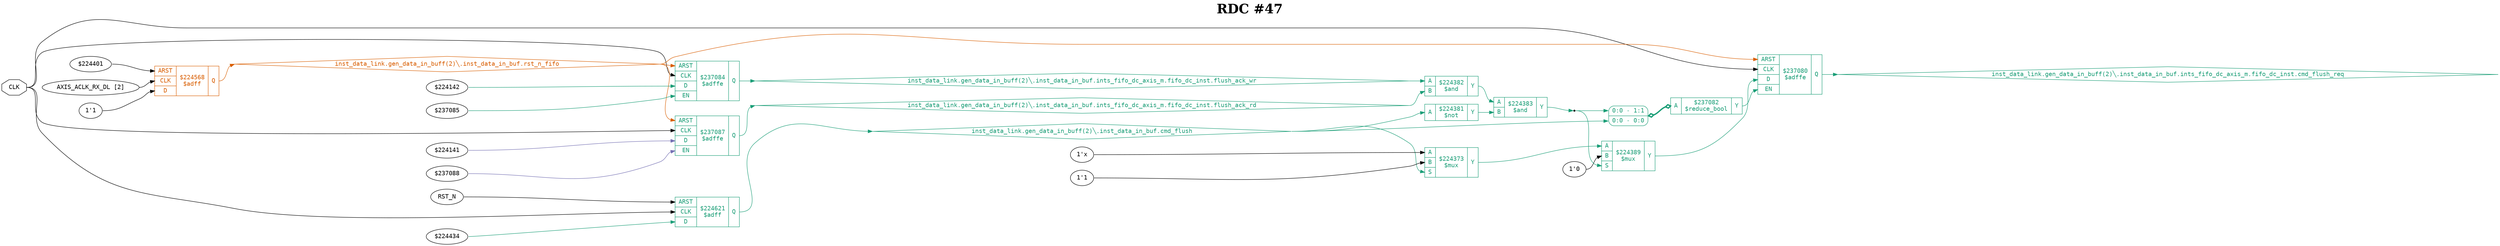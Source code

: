digraph "spacefibre_light_top" {
label=<<b>RDC #47</b>>;
labelloc="t"
fontsize="30"
node ["fontname"="Courier"]
edge ["fontname"="Courier"]
rankdir="LR";
remincross=true;
n7 [ shape=octagon, label="CLK", color="black", fontcolor="black", href="/src/ip_spacefibre_light_top/spacefibre_light_top.vhd#45" ];
n8 [ shape=diamond, label="inst_data_link.gen_data_in_buff(2)&#9586;.inst_data_in_buf.cmd_flush", colorscheme="dark28", color="1", fontcolor="1", href="/src/module_data_link/data_in_buf.vhd#121" ];
n9 [ shape=diamond, label="inst_data_link.gen_data_in_buff(2)&#9586;.inst_data_in_buf.ints_fifo_dc_axis_m.fifo_dc_inst.cmd_flush_req", colorscheme="dark28", color="1", fontcolor="1", href="/src/ip/fifo_dc/fifo_dc.vhd#111" ];
n10 [ shape=diamond, label="inst_data_link.gen_data_in_buff(2)&#9586;.inst_data_in_buf.ints_fifo_dc_axis_m.fifo_dc_inst.flush_ack_rd", colorscheme="dark28", color="1", fontcolor="1", href="/src/ip/fifo_dc/fifo_dc.vhd#120" ];
n11 [ shape=diamond, label="inst_data_link.gen_data_in_buff(2)&#9586;.inst_data_in_buf.ints_fifo_dc_axis_m.fifo_dc_inst.flush_ack_wr", colorscheme="dark28", color="1", fontcolor="1", href="/src/ip/fifo_dc/fifo_dc.vhd#119" ];
n12 [ shape=diamond, label="inst_data_link.gen_data_in_buff(2)&#9586;.inst_data_in_buf.rst_n_fifo", colorscheme="dark28", color="2", fontcolor="2", href="/src/module_data_link/data_in_buf.vhd#142" ];
{ rank="source"; n7;}
{ rank="sink";}
c17 [ shape=record, label="{{<p13> ARST|<p7> CLK|<p14> D|<p15> EN}|$237080\n$adffe|{<p16> Q}}", colorscheme="dark28", color="1", fontcolor="1" , href="/src/ip/fifo_dc/fifo_dc.vhd#440"  ];
v0 [ label="$224142" ];
v1 [ label="$237085" ];
c18 [ shape=record, label="{{<p13> ARST|<p7> CLK|<p14> D|<p15> EN}|$237084\n$adffe|{<p16> Q}}", colorscheme="dark28", color="1", fontcolor="1" , href="/src/ip/fifo_dc/fifo_dc.vhd#440"  ];
v2 [ label="$224141" ];
v3 [ label="$237088" ];
c19 [ shape=record, label="{{<p13> ARST|<p7> CLK|<p14> D|<p15> EN}|$237087\n$adffe|{<p16> Q}}", colorscheme="dark28", color="1", fontcolor="1" , href="/src/ip/fifo_dc/fifo_dc.vhd#440"  ];
c22 [ shape=record, label="{{<p20> A}|$237082\n$reduce_bool|{<p21> Y}}", colorscheme="dark28", color="1", fontcolor="1" ];
x4 [ shape=record, style=rounded, label="<s1> 0:0 - 1:1 |<s0> 0:0 - 0:0 ", colorscheme="dark28", color="1", fontcolor="1" ];
x4:e -> c22:p20:w [arrowhead=odiamond, arrowtail=odiamond, dir=both, colorscheme="dark28", color="1", fontcolor="1", style="setlinewidth(3)", label=""];
v5 [ label="RST_N" ];
v6 [ label="$224434" ];
c23 [ shape=record, label="{{<p13> ARST|<p7> CLK|<p14> D}|$224621\n$adff|{<p16> Q}}", colorscheme="dark28", color="1", fontcolor="1" , href="/src/module_data_link/data_in_buf.vhd#225"  ];
v7 [ label="$224401" ];
v8 [ label="AXIS_ACLK_RX_DL [2]" ];
v9 [ label="1'1" ];
c24 [ shape=record, label="{{<p13> ARST|<p7> CLK|<p14> D}|$224568\n$adff|{<p16> Q}}", colorscheme="dark28", color="2", fontcolor="2" , href="/src/module_data_link/data_in_buf.vhd#194"  ];
v10 [ label="1'x" ];
v11 [ label="1'1" ];
c27 [ shape=record, label="{{<p20> A|<p25> B|<p26> S}|$224373\n$mux|{<p21> Y}}", colorscheme="dark28", color="1", fontcolor="1" , href="/src/ip/fifo_dc/fifo_dc.vhd#455"  ];
c28 [ shape=record, label="{{<p20> A}|$224381\n$not|{<p21> Y}}", colorscheme="dark28", color="1", fontcolor="1" , href="/src/ip/fifo_dc/fifo_dc.vhd#471"  ];
c29 [ shape=record, label="{{<p20> A|<p25> B}|$224382\n$and|{<p21> Y}}", colorscheme="dark28", color="1", fontcolor="1" , href="/src/ip/fifo_dc/fifo_dc.vhd#471"  ];
c30 [ shape=record, label="{{<p20> A|<p25> B}|$224383\n$and|{<p21> Y}}", colorscheme="dark28", color="1", fontcolor="1" , href="/src/ip/fifo_dc/fifo_dc.vhd#471"  ];
v12 [ label="1'0" ];
c31 [ shape=record, label="{{<p20> A|<p25> B|<p26> S}|$224389\n$mux|{<p21> Y}}", colorscheme="dark28", color="1", fontcolor="1" , href="/src/ip/fifo_dc/fifo_dc.vhd#471"  ];
c22:p21:e -> c17:p15:w [colorscheme="dark28", color="1", fontcolor="1", label=""];
c19:p16:e -> n10:w [colorscheme="dark28", color="1", fontcolor="1", label=""];
n10:e -> c29:p25:w [colorscheme="dark28", color="1", fontcolor="1", label=""];
c18:p16:e -> n11:w [colorscheme="dark28", color="1", fontcolor="1", label=""];
n11:e -> c29:p20:w [colorscheme="dark28", color="1", fontcolor="1", label=""];
c24:p16:e -> n12:w [colorscheme="dark28", color="2", fontcolor="2", label=""];
n12:e -> c17:p13:w [colorscheme="dark28", color="2", fontcolor="2", label=""];
n12:e -> c18:p13:w [colorscheme="dark28", color="2", fontcolor="2", label=""];
n12:e -> c19:p13:w [colorscheme="dark28", color="2", fontcolor="2", label=""];
c27:p21:e -> c31:p20:w [colorscheme="dark28", color="1", fontcolor="1", label=""];
c28:p21:e -> c30:p25:w [colorscheme="dark28", color="1", fontcolor="1", label=""];
c29:p21:e -> c30:p20:w [colorscheme="dark28", color="1", fontcolor="1", label=""];
n5 [ shape=point ];
c30:p21:e -> n5:w [colorscheme="dark28", color="1", fontcolor="1", label=""];
n5:e -> c31:p26:w [colorscheme="dark28", color="1", fontcolor="1", label=""];
n5:e -> x4:s1:w [colorscheme="dark28", color="1", fontcolor="1", label=""];
c31:p21:e -> c17:p14:w [colorscheme="dark28", color="1", fontcolor="1", label=""];
n7:e -> c17:p7:w [color="black", fontcolor="black", label=""];
n7:e -> c18:p7:w [color="black", fontcolor="black", label=""];
n7:e -> c19:p7:w [color="black", fontcolor="black", label=""];
n7:e -> c23:p7:w [color="black", fontcolor="black", label=""];
c23:p16:e -> n8:w [colorscheme="dark28", color="1", fontcolor="1", label=""];
n8:e -> c27:p26:w [colorscheme="dark28", color="1", fontcolor="1", label=""];
n8:e -> c28:p20:w [colorscheme="dark28", color="1", fontcolor="1", label=""];
n8:e -> x4:s0:w [colorscheme="dark28", color="1", fontcolor="1", label=""];
c17:p16:e -> n9:w [colorscheme="dark28", color="1", fontcolor="1", label=""];
v0:e -> c18:p14:w [colorscheme="dark28", color="1", fontcolor="1", label=""];
v1:e -> c18:p15:w [colorscheme="dark28", color="1", fontcolor="1", label=""];
v10:e -> c27:p20:w [color="black", fontcolor="black", label=""];
v11:e -> c27:p25:w [color="black", fontcolor="black", label=""];
v12:e -> c31:p25:w [color="black", fontcolor="black", label=""];
v2:e -> c19:p14:w [colorscheme="dark28", color="3", fontcolor="3", label=""];
v3:e -> c19:p15:w [colorscheme="dark28", color="3", fontcolor="3", label=""];
v5:e -> c23:p13:w [color="black", fontcolor="black", label=""];
v6:e -> c23:p14:w [colorscheme="dark28", color="1", fontcolor="1", label=""];
v7:e -> c24:p13:w [color="black", fontcolor="black", label=""];
v8:e -> c24:p7:w [color="black", fontcolor="black", label=""];
v9:e -> c24:p14:w [color="black", fontcolor="black", label=""];
}
